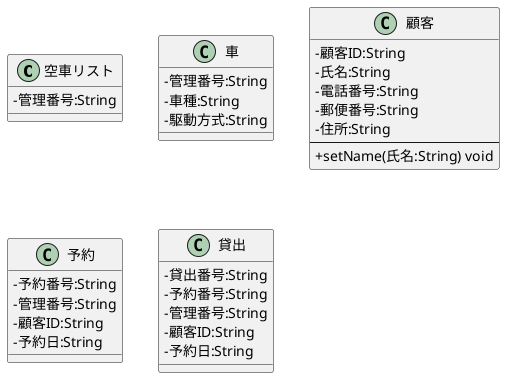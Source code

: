 @startuml
skinparam classAttributeIconSize 0
class 空車リスト  {
    - 管理番号:String
}
class 車 {
    - 管理番号:String
    - 車種:String
    - 駆動方式:String
}
class 顧客{
    - 顧客ID:String
    - 氏名:String
    - 電話番号:String
    - 郵便番号:String
    - 住所:String
---
    + setName(氏名:String) void
}
class 予約{
    - 予約番号:String
    - 管理番号:String
    - 顧客ID:String
    - 予約日:String
}
class 貸出{
    - 貸出番号:String
    - 予約番号:String
    - 管理番号:String
    - 顧客ID:String
    - 予約日:String
}
@enduml
